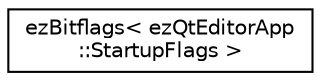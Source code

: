digraph "Graphical Class Hierarchy"
{
 // LATEX_PDF_SIZE
  edge [fontname="Helvetica",fontsize="10",labelfontname="Helvetica",labelfontsize="10"];
  node [fontname="Helvetica",fontsize="10",shape=record];
  rankdir="LR";
  Node0 [label="ezBitflags\< ezQtEditorApp\l::StartupFlags \>",height=0.2,width=0.4,color="black", fillcolor="white", style="filled",URL="$d1/dec/structez_bitflags.htm",tooltip=" "];
}
